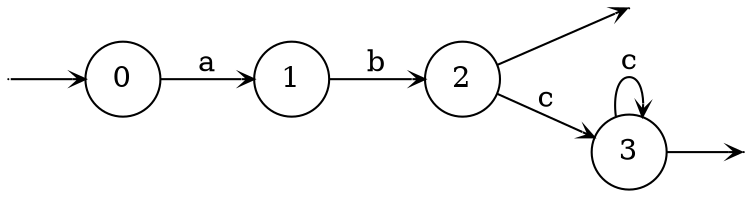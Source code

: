 digraph
{
  vcsn_context = "[abc]? → ℚ"
  rankdir = LR
  edge [arrowhead = vee, arrowsize = .6]
  {
    node [shape = point, width = 0]
    I0
    F2
    F3
  }
  {
    node [shape = circle, style = rounded, width = 0.5]
    0
    1
    2
    3
  }
  I0 -> 0
  0 -> 1 [label = "a"]
  1 -> 2 [label = "b"]
  2 -> F2
  2 -> 3 [label = "c"]
  3 -> F3
  3 -> 3 [label = "c"]
}
